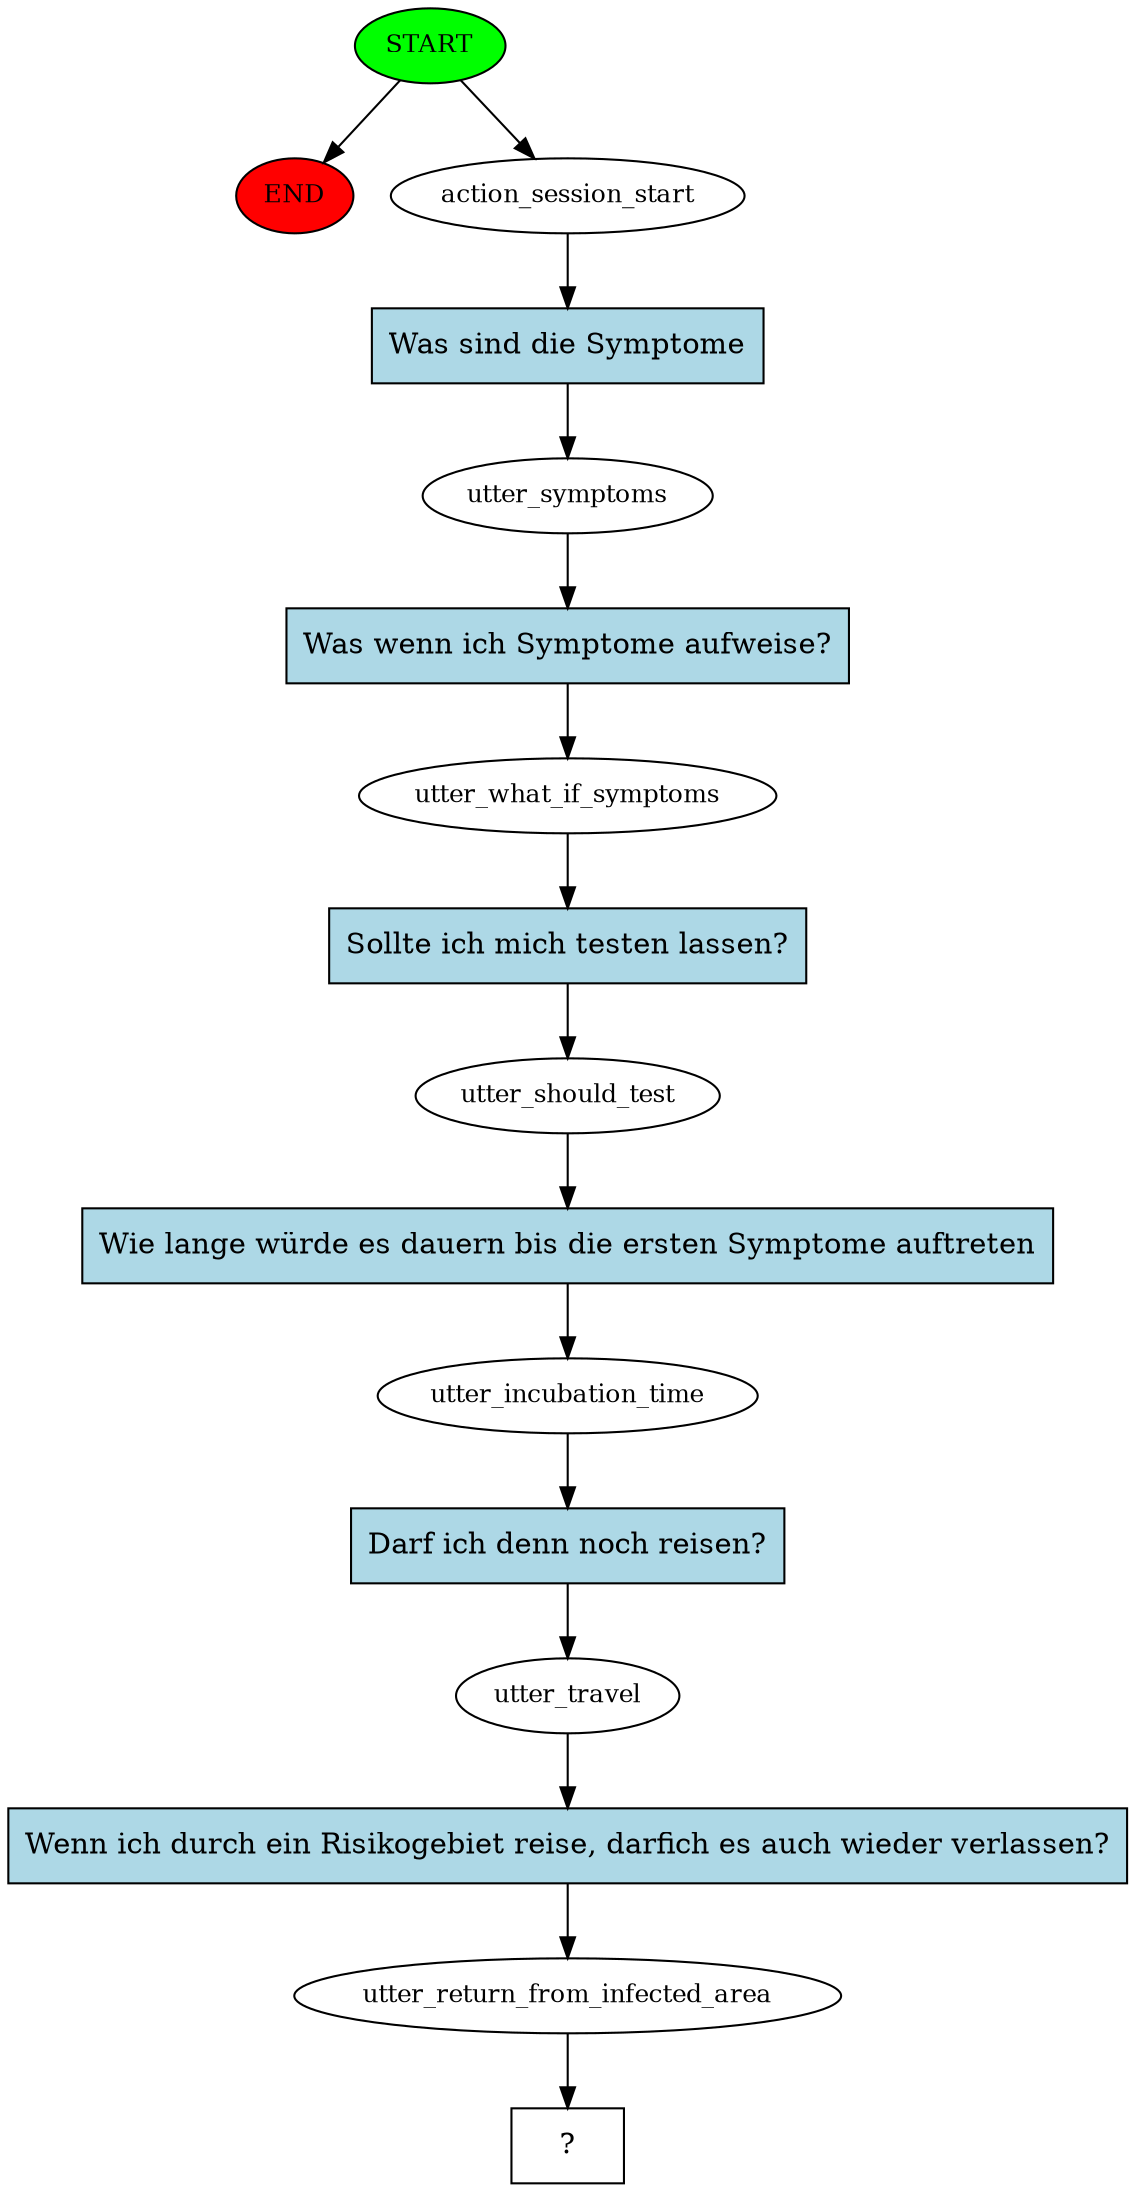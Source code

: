 digraph  {
0 [class="start active", fillcolor=green, fontsize=12, label=START, style=filled];
"-1" [class=end, fillcolor=red, fontsize=12, label=END, style=filled];
1 [class=active, fontsize=12, label=action_session_start];
2 [class=active, fontsize=12, label=utter_symptoms];
3 [class=active, fontsize=12, label=utter_what_if_symptoms];
4 [class=active, fontsize=12, label=utter_should_test];
5 [class=active, fontsize=12, label=utter_incubation_time];
6 [class=active, fontsize=12, label=utter_travel];
7 [class=active, fontsize=12, label=utter_return_from_infected_area];
8 [class="intent dashed active", label="  ?  ", shape=rect];
9 [class="intent active", fillcolor=lightblue, label="Was sind die Symptome", shape=rect, style=filled];
10 [class="intent active", fillcolor=lightblue, label="Was wenn ich Symptome aufweise?", shape=rect, style=filled];
11 [class="intent active", fillcolor=lightblue, label="Sollte ich mich testen lassen?", shape=rect, style=filled];
12 [class="intent active", fillcolor=lightblue, label="Wie lange würde es dauern bis die ersten Symptome auftreten", shape=rect, style=filled];
13 [class="intent active", fillcolor=lightblue, label="Darf ich denn noch reisen?", shape=rect, style=filled];
14 [class="intent active", fillcolor=lightblue, label="Wenn ich durch ein Risikogebiet reise, darfich es auch wieder verlassen?", shape=rect, style=filled];
0 -> "-1"  [class="", key=NONE, label=""];
0 -> 1  [class=active, key=NONE, label=""];
1 -> 9  [class=active, key=0];
2 -> 10  [class=active, key=0];
3 -> 11  [class=active, key=0];
4 -> 12  [class=active, key=0];
5 -> 13  [class=active, key=0];
6 -> 14  [class=active, key=0];
7 -> 8  [class=active, key=NONE, label=""];
9 -> 2  [class=active, key=0];
10 -> 3  [class=active, key=0];
11 -> 4  [class=active, key=0];
12 -> 5  [class=active, key=0];
13 -> 6  [class=active, key=0];
14 -> 7  [class=active, key=0];
}
